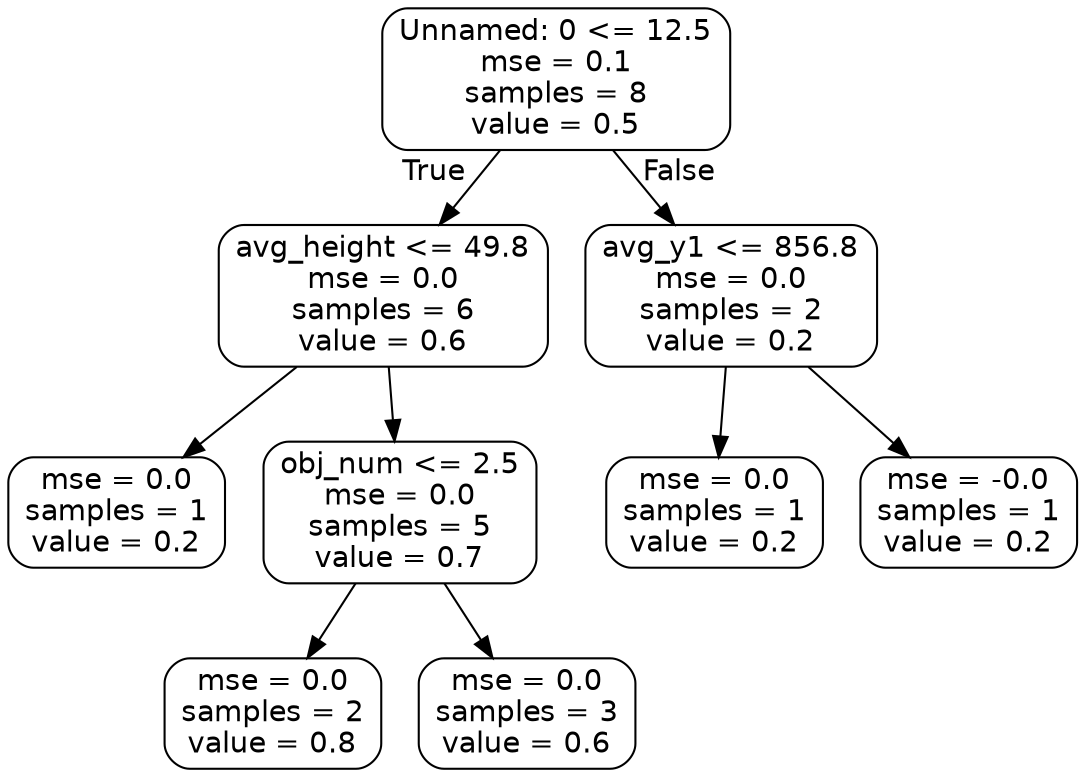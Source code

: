 digraph Tree {
node [shape=box, style="rounded", color="black", fontname=helvetica] ;
edge [fontname=helvetica] ;
0 [label="Unnamed: 0 <= 12.5\nmse = 0.1\nsamples = 8\nvalue = 0.5"] ;
1 [label="avg_height <= 49.8\nmse = 0.0\nsamples = 6\nvalue = 0.6"] ;
0 -> 1 [labeldistance=2.5, labelangle=45, headlabel="True"] ;
2 [label="mse = 0.0\nsamples = 1\nvalue = 0.2"] ;
1 -> 2 ;
3 [label="obj_num <= 2.5\nmse = 0.0\nsamples = 5\nvalue = 0.7"] ;
1 -> 3 ;
4 [label="mse = 0.0\nsamples = 2\nvalue = 0.8"] ;
3 -> 4 ;
5 [label="mse = 0.0\nsamples = 3\nvalue = 0.6"] ;
3 -> 5 ;
6 [label="avg_y1 <= 856.8\nmse = 0.0\nsamples = 2\nvalue = 0.2"] ;
0 -> 6 [labeldistance=2.5, labelangle=-45, headlabel="False"] ;
7 [label="mse = 0.0\nsamples = 1\nvalue = 0.2"] ;
6 -> 7 ;
8 [label="mse = -0.0\nsamples = 1\nvalue = 0.2"] ;
6 -> 8 ;
}